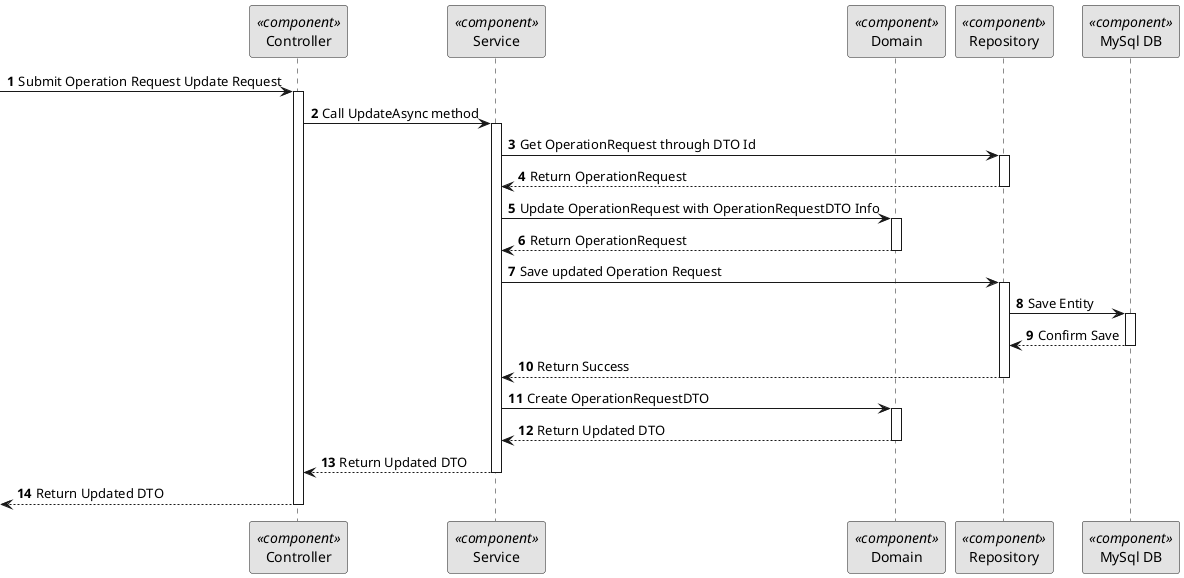 @startuml 5.1.17
skinparam monochrome true
skinparam packageStyle rectangle
skinparam shadowing false

autonumber

participant "Controller" as CTRL <<component>>
participant "Service" as SERV <<component>>
participant "Domain" as DOM <<component>>
participant "Repository" as REPO <<component>>
participant "MySql DB" as BDD <<component>>

-> CTRL: Submit Operation Request Update Request
activate CTRL

CTRL -> SERV: Call UpdateAsync method
activate SERV

SERV -> REPO: Get OperationRequest through DTO Id
activate REPO

REPO --> SERV: Return OperationRequest
deactivate REPO

SERV -> DOM: Update OperationRequest with OperationRequestDTO Info
activate DOM

DOM --> SERV: Return OperationRequest
deactivate DOM

SERV -> REPO : Save updated Operation Request
activate REPO

REPO -> BDD : Save Entity
activate BDD

BDD --> REPO : Confirm Save
deactivate BDD

REPO --> SERV : Return Success
deactivate REPO

SERV -> DOM : Create OperationRequestDTO
activate DOM

DOM --> SERV : Return Updated DTO
deactivate DOM

SERV --> CTRL : Return Updated DTO
deactivate SERV

<-- CTRL  : Return Updated DTO
deactivate CTRL

@enduml